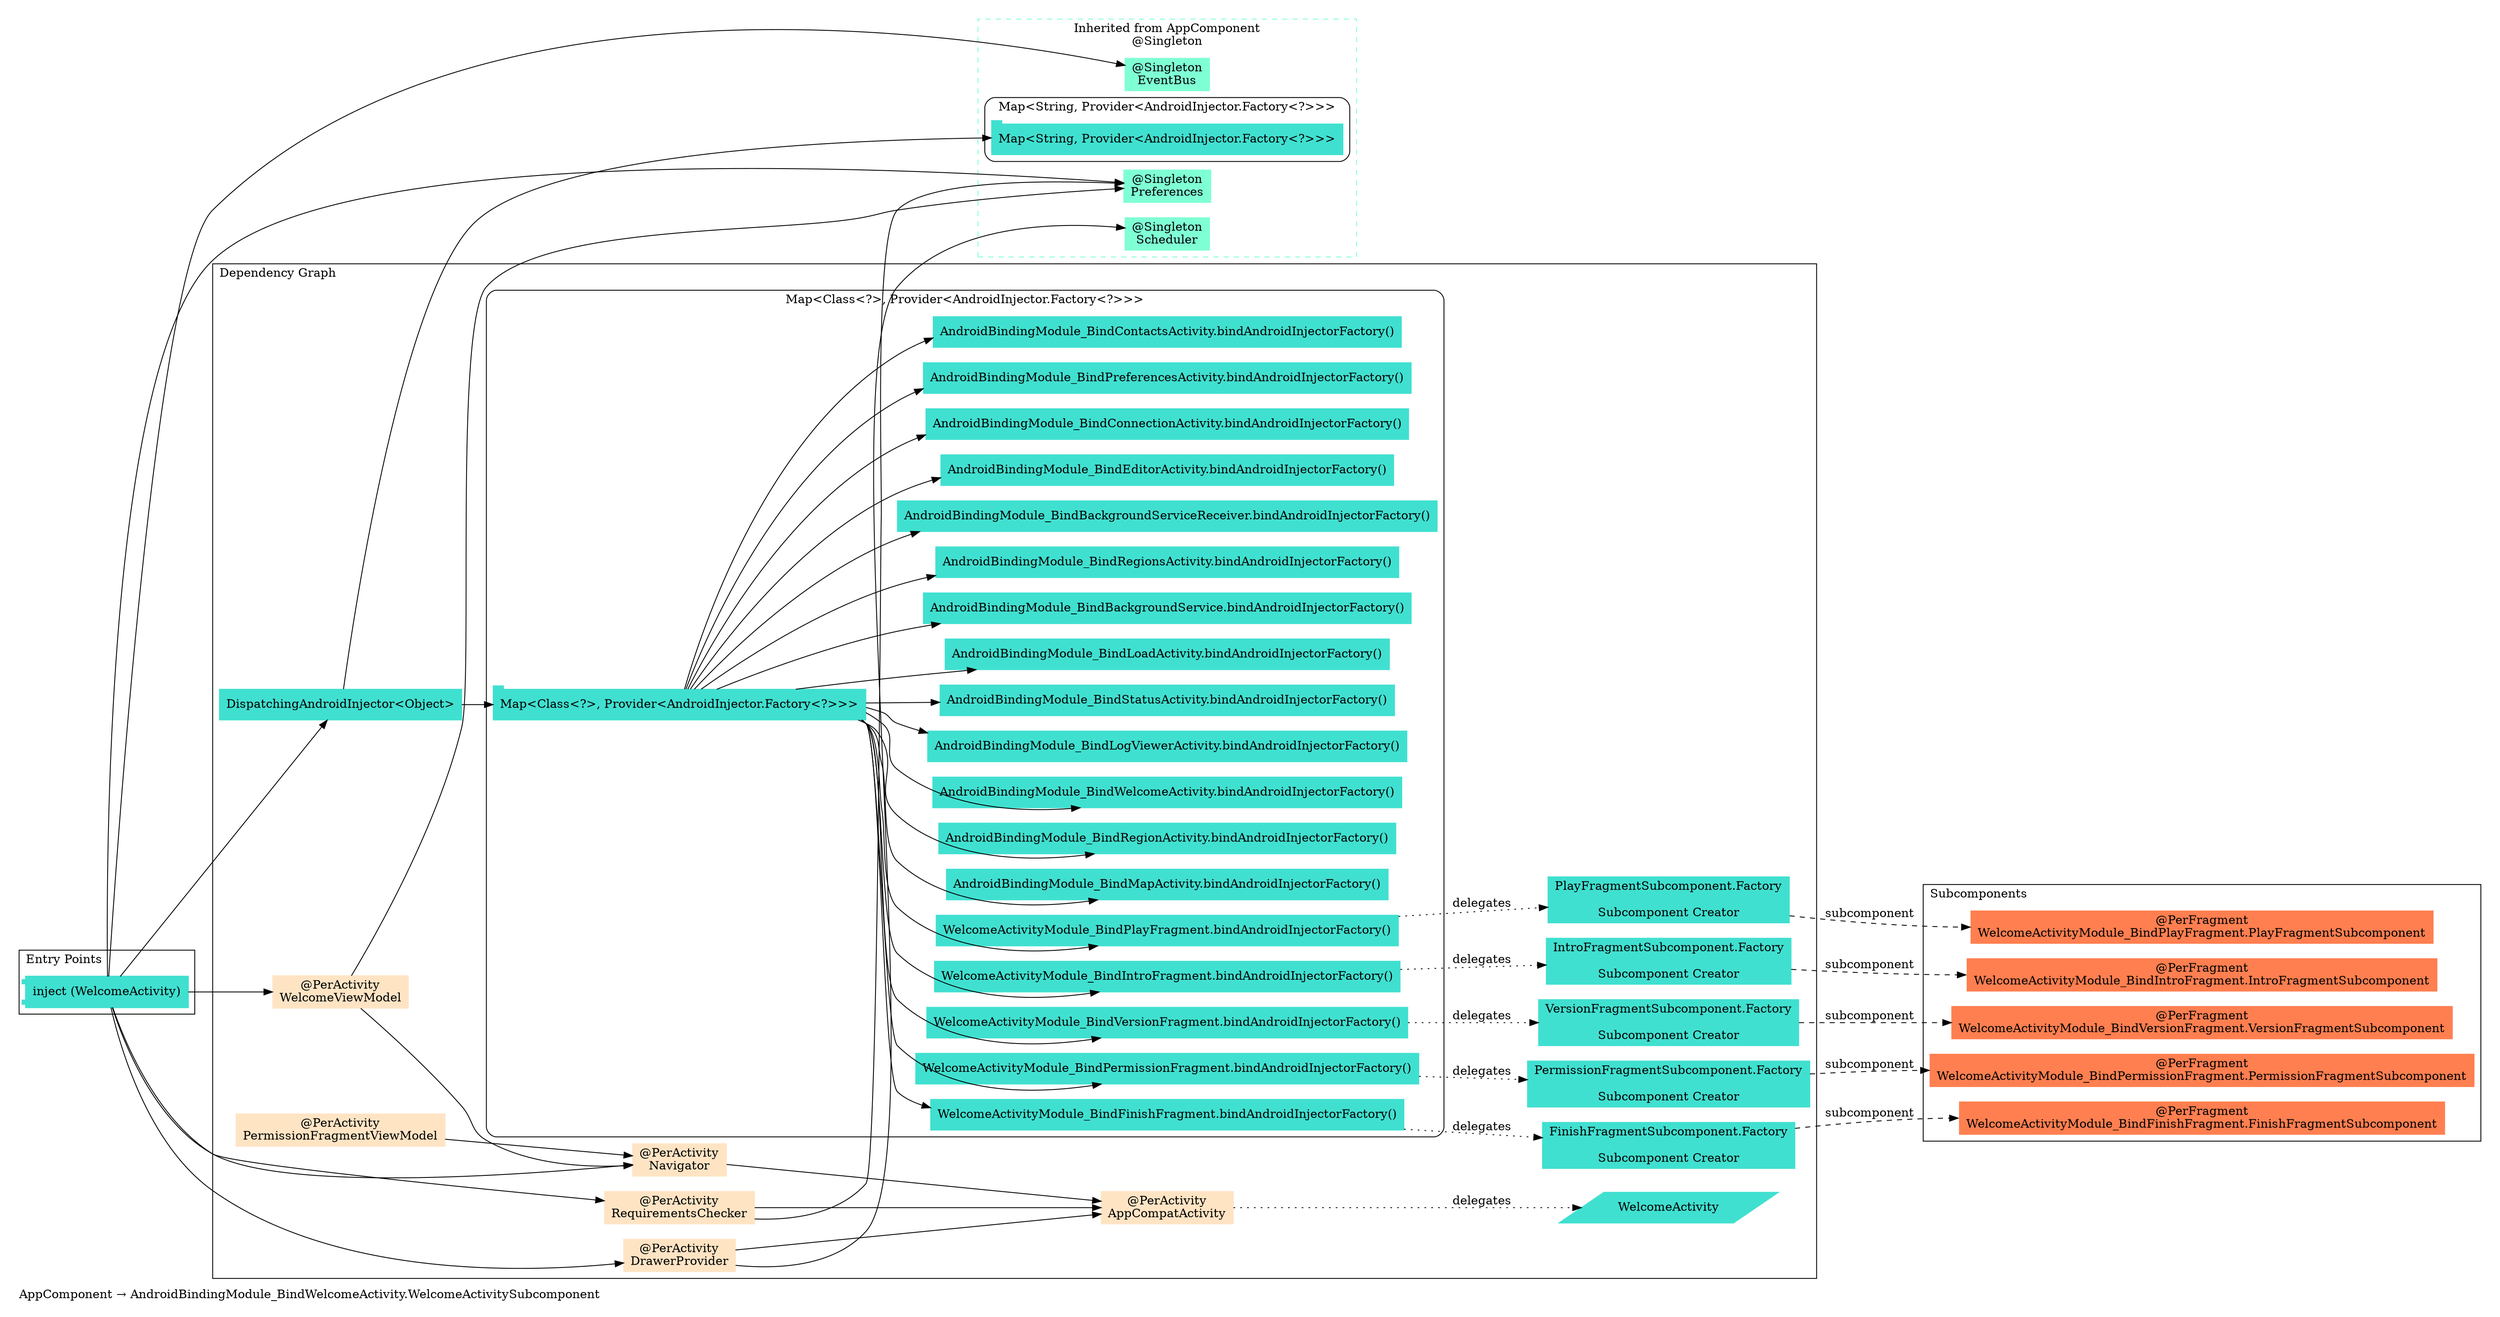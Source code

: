 digraph "org.owntracks.android.injection.components.AppComponent → org.owntracks.android.injection.modules.AndroidBindingModule_BindWelcomeActivity.WelcomeActivitySubcomponent" {
  graph [rankdir="LR", labeljust="l", label="AppComponent → AndroidBindingModule_BindWelcomeActivity.WelcomeActivitySubcomponent", pad="0.2", compound="true"]
  node [shape="rectangle", style="filled", color="turquoise"]
  subgraph "cluster_Entry Points" {
    graph [labeljust="l", label="Entry Points"]
    node [shape="component", penwidth="2"]
    "a88978c4-76c2-4268-9cc3-f82723f514ac" [label="inject (WelcomeActivity)", color="turquoise", shape="component"]
  }
  subgraph "cluster_Dependency Graph" {
    graph [labeljust="l", label="Dependency Graph"]
    "63e15552-698b-4f27-95a4-5a3dbd7d0e06" [label="DispatchingAndroidInjector<Object>", color="turquoise"]
    "457f6b84-8409-4ba9-a386-77572f6b1be1" [label="@PerActivity\nWelcomeViewModel", color="bisque"]
    "a40d8661-89e7-4b7e-977a-4b037c2a8c17" [label="@PerActivity\nDrawerProvider", color="bisque"]
    "71be3cd8-f97e-4c00-b4b0-90e9f3e8de4e" [label="@PerActivity\nNavigator", color="bisque"]
    "d6f927a3-fcb8-4346-af57-d12770b39c8a" [label="@PerActivity\nRequirementsChecker", color="bisque"]
    "388d0255-b72a-4091-8258-aabaac79b588" [label="WelcomeActivityModule_BindPlayFragment.bindAndroidInjectorFactory()", color="turquoise"]
    "c54eaecd-0f9f-4404-b7ad-682c36ffb0fa" [label="WelcomeActivityModule_BindIntroFragment.bindAndroidInjectorFactory()", color="turquoise"]
    "bd95c88f-1344-43e3-9098-211fdfb5065c" [label="WelcomeActivityModule_BindVersionFragment.bindAndroidInjectorFactory()", color="turquoise"]
    "ac76da17-f0b6-4ee6-91d4-ef899781e29f" [label="WelcomeActivityModule_BindPermissionFragment.bindAndroidInjectorFactory()", color="turquoise"]
    "e2f3f090-f8ff-4597-921a-287278d3f4ed" [label="WelcomeActivityModule_BindFinishFragment.bindAndroidInjectorFactory()", color="turquoise"]
    "d14098b9-d06d-4d52-9e34-d05cf85a1d44" [label="PlayFragmentSubcomponent.Factory\n\nSubcomponent Creator", color="turquoise"]
    "1d5b31d6-681f-4ac9-9265-00fb6b3767d2" [label="IntroFragmentSubcomponent.Factory\n\nSubcomponent Creator", color="turquoise"]
    "9b6ac3ed-ff28-4903-a80b-2659006d8717" [label="VersionFragmentSubcomponent.Factory\n\nSubcomponent Creator", color="turquoise"]
    "a576ba22-e97c-47ff-b8b1-0f0a36a2654f" [label="PermissionFragmentSubcomponent.Factory\n\nSubcomponent Creator", color="turquoise"]
    "f92622fc-205c-4b40-9204-c08de053c056" [label="FinishFragmentSubcomponent.Factory\n\nSubcomponent Creator", color="turquoise"]
    "c30ebb60-6459-4612-99cc-e6ee2aee19cc" [label="@PerActivity\nAppCompatActivity", color="bisque"]
    "6d75424a-edca-47ce-b4dc-64275f450c5b" [label="WelcomeActivity", color="turquoise", shape="parallelogram"]
    "4f1d2cf1-eb8f-4102-b998-3fa518d7a568" [label="@PerActivity\nPermissionFragmentViewModel", color="bisque"]
    subgraph "cluster_Map<Class<?>, Provider<AndroidInjector.Factory<?>>>" {
      graph [label="Map<Class<?>, Provider<AndroidInjector.Factory<?>>>", labeljust="c", style="rounded", color="black"]
      "605a093b-02d9-4979-969e-9a9cdb402fd4" [label="Map<Class<?>, Provider<AndroidInjector.Factory<?>>>", color="turquoise", shape="tab"]
      "388d0255-b72a-4091-8258-aabaac79b588" [label="WelcomeActivityModule_BindPlayFragment.bindAndroidInjectorFactory()", color="turquoise"]
      "ac76da17-f0b6-4ee6-91d4-ef899781e29f" [label="WelcomeActivityModule_BindPermissionFragment.bindAndroidInjectorFactory()", color="turquoise"]
      "e15ebfd2-9edc-4eb5-8d94-8e984bb2d6fe" [label="AndroidBindingModule_BindMapActivity.bindAndroidInjectorFactory()", color="turquoise"]
      "c34d105e-4268-4f0a-ad1b-6765d7b63791" [label="AndroidBindingModule_BindRegionActivity.bindAndroidInjectorFactory()", color="turquoise"]
      "47d765de-b307-4d6e-b8f0-7ac9c9ef0314" [label="AndroidBindingModule_BindWelcomeActivity.bindAndroidInjectorFactory()", color="turquoise"]
      "772284cf-498f-4b9d-9201-66c195173072" [label="AndroidBindingModule_BindLogViewerActivity.bindAndroidInjectorFactory()", color="turquoise"]
      "43dd185c-5619-426f-b710-24f761318450" [label="AndroidBindingModule_BindStatusActivity.bindAndroidInjectorFactory()", color="turquoise"]
      "4870c754-000f-49e1-b909-4fcaac22e3ec" [label="AndroidBindingModule_BindLoadActivity.bindAndroidInjectorFactory()", color="turquoise"]
      "ecd80278-351b-4c70-8d71-fe2d56bc76bf" [label="AndroidBindingModule_BindBackgroundService.bindAndroidInjectorFactory()", color="turquoise"]
      "fc07b013-db0b-48f0-8b8b-0a96317ffcb7" [label="AndroidBindingModule_BindRegionsActivity.bindAndroidInjectorFactory()", color="turquoise"]
      "0c5b9ff8-a55b-47db-8e21-18dc68fcd6bd" [label="AndroidBindingModule_BindBackgroundServiceReceiver.bindAndroidInjectorFactory()", color="turquoise"]
      "e666f1a9-5a46-4bcd-95ac-57aad45e2830" [label="AndroidBindingModule_BindEditorActivity.bindAndroidInjectorFactory()", color="turquoise"]
      "c54eaecd-0f9f-4404-b7ad-682c36ffb0fa" [label="WelcomeActivityModule_BindIntroFragment.bindAndroidInjectorFactory()", color="turquoise"]
      "e2f3f090-f8ff-4597-921a-287278d3f4ed" [label="WelcomeActivityModule_BindFinishFragment.bindAndroidInjectorFactory()", color="turquoise"]
      "95a9683f-00a8-452c-a4c2-16b4f24a782c" [label="AndroidBindingModule_BindConnectionActivity.bindAndroidInjectorFactory()", color="turquoise"]
      "163458d4-c4ed-4e7a-b9a3-42f81528ef7b" [label="AndroidBindingModule_BindPreferencesActivity.bindAndroidInjectorFactory()", color="turquoise"]
      "f6cb627e-93b1-4f6b-adf8-b663850e4a66" [label="AndroidBindingModule_BindContactsActivity.bindAndroidInjectorFactory()", color="turquoise"]
      "bd95c88f-1344-43e3-9098-211fdfb5065c" [label="WelcomeActivityModule_BindVersionFragment.bindAndroidInjectorFactory()", color="turquoise"]
    }
  }
  subgraph "cluster_Subcomponents" {
    graph [labeljust="l", shape="folder", label="Subcomponents"]
    "9c1d8858-639f-4475-8417-f42ba3dec4e1" [label="@PerFragment\nWelcomeActivityModule_BindPlayFragment.PlayFragmentSubcomponent", href="org.owntracks.android.ui.welcome.WelcomeActivityModule_BindPlayFragment.PlayFragmentSubcomponent.svg", color="coral"]
    "1343a0bc-4c0e-4407-b79c-22e48ffca1d3" [label="@PerFragment\nWelcomeActivityModule_BindIntroFragment.IntroFragmentSubcomponent", href="org.owntracks.android.ui.welcome.WelcomeActivityModule_BindIntroFragment.IntroFragmentSubcomponent.svg", color="coral"]
    "20a11286-7045-43f9-8678-3c37b08354ea" [label="@PerFragment\nWelcomeActivityModule_BindVersionFragment.VersionFragmentSubcomponent", href="org.owntracks.android.ui.welcome.WelcomeActivityModule_BindVersionFragment.VersionFragmentSubcomponent.svg", color="coral"]
    "69d86bb8-94c5-4346-bf8b-fa2553a36b4e" [label="@PerFragment\nWelcomeActivityModule_BindPermissionFragment.PermissionFragmentSubcomponent", href="org.owntracks.android.ui.welcome.WelcomeActivityModule_BindPermissionFragment.PermissionFragmentSubcomponent.svg", color="coral"]
    "d5ad3df8-7c62-421c-9d3d-2e8045952439" [label="@PerFragment\nWelcomeActivityModule_BindFinishFragment.FinishFragmentSubcomponent", href="org.owntracks.android.ui.welcome.WelcomeActivityModule_BindFinishFragment.FinishFragmentSubcomponent.svg", color="coral"]
  }
  subgraph "cluster_AppComponent → AndroidBindingModule_BindWelcomeActivity.WelcomeActivitySubcomponent" {
    graph [labeljust="c", label="Inherited from AndroidBindingModule_BindWelcomeActivity.WelcomeActivitySubcomponent\n@PerActivity", style="dashed", href="org.owntracks.android.injection.modules.AndroidBindingModule_BindWelcomeActivity.WelcomeActivitySubcomponent.svg", color="bisque"]
    "a40d8661-89e7-4b7e-977a-4b037c2a8c17" [label="@PerActivity\nDrawerProvider", color="bisque"]
    "d6f927a3-fcb8-4346-af57-d12770b39c8a" [label="@PerActivity\nRequirementsChecker", color="bisque"]
    "457f6b84-8409-4ba9-a386-77572f6b1be1" [label="@PerActivity\nWelcomeViewModel", color="bisque"]
    "63e15552-698b-4f27-95a4-5a3dbd7d0e06" [label="DispatchingAndroidInjector<Object>", color="turquoise"]
    "71be3cd8-f97e-4c00-b4b0-90e9f3e8de4e" [label="@PerActivity\nNavigator", color="bisque"]
    "71be3cd8-f97e-4c00-b4b0-90e9f3e8de4e" [label="@PerActivity\nNavigator", color="bisque"]
    "c30ebb60-6459-4612-99cc-e6ee2aee19cc" [label="@PerActivity\nAppCompatActivity", color="bisque"]
    "c30ebb60-6459-4612-99cc-e6ee2aee19cc" [label="@PerActivity\nAppCompatActivity", color="bisque"]
    "c30ebb60-6459-4612-99cc-e6ee2aee19cc" [label="@PerActivity\nAppCompatActivity", color="bisque"]
    "388d0255-b72a-4091-8258-aabaac79b588" [label="WelcomeActivityModule_BindPlayFragment.bindAndroidInjectorFactory()", color="turquoise"]
    "ac76da17-f0b6-4ee6-91d4-ef899781e29f" [label="WelcomeActivityModule_BindPermissionFragment.bindAndroidInjectorFactory()", color="turquoise"]
    "c54eaecd-0f9f-4404-b7ad-682c36ffb0fa" [label="WelcomeActivityModule_BindIntroFragment.bindAndroidInjectorFactory()", color="turquoise"]
    "e2f3f090-f8ff-4597-921a-287278d3f4ed" [label="WelcomeActivityModule_BindFinishFragment.bindAndroidInjectorFactory()", color="turquoise"]
    "bd95c88f-1344-43e3-9098-211fdfb5065c" [label="WelcomeActivityModule_BindVersionFragment.bindAndroidInjectorFactory()", color="turquoise"]
    "d14098b9-d06d-4d52-9e34-d05cf85a1d44" [label="PlayFragmentSubcomponent.Factory\n\nSubcomponent Creator", color="turquoise"]
    "1d5b31d6-681f-4ac9-9265-00fb6b3767d2" [label="IntroFragmentSubcomponent.Factory\n\nSubcomponent Creator", color="turquoise"]
    "9b6ac3ed-ff28-4903-a80b-2659006d8717" [label="VersionFragmentSubcomponent.Factory\n\nSubcomponent Creator", color="turquoise"]
    "a576ba22-e97c-47ff-b8b1-0f0a36a2654f" [label="PermissionFragmentSubcomponent.Factory\n\nSubcomponent Creator", color="turquoise"]
    "f92622fc-205c-4b40-9204-c08de053c056" [label="FinishFragmentSubcomponent.Factory\n\nSubcomponent Creator", color="turquoise"]
    "6d75424a-edca-47ce-b4dc-64275f450c5b" [label="WelcomeActivity", color="turquoise", shape="parallelogram"]
    "71be3cd8-f97e-4c00-b4b0-90e9f3e8de4e" [label="@PerActivity\nNavigator", color="bisque"]
    subgraph "cluster_Map<Class<?>, Provider<AndroidInjector.Factory<?>>>" {
      graph [label="Map<Class<?>, Provider<AndroidInjector.Factory<?>>>", labeljust="c", style="rounded", color="black"]
      "605a093b-02d9-4979-969e-9a9cdb402fd4" [label="Map<Class<?>, Provider<AndroidInjector.Factory<?>>>", color="turquoise", shape="tab"]
      "388d0255-b72a-4091-8258-aabaac79b588" [label="WelcomeActivityModule_BindPlayFragment.bindAndroidInjectorFactory()", color="turquoise"]
      "ac76da17-f0b6-4ee6-91d4-ef899781e29f" [label="WelcomeActivityModule_BindPermissionFragment.bindAndroidInjectorFactory()", color="turquoise"]
      "e15ebfd2-9edc-4eb5-8d94-8e984bb2d6fe" [label="AndroidBindingModule_BindMapActivity.bindAndroidInjectorFactory()", color="turquoise"]
      "c34d105e-4268-4f0a-ad1b-6765d7b63791" [label="AndroidBindingModule_BindRegionActivity.bindAndroidInjectorFactory()", color="turquoise"]
      "47d765de-b307-4d6e-b8f0-7ac9c9ef0314" [label="AndroidBindingModule_BindWelcomeActivity.bindAndroidInjectorFactory()", color="turquoise"]
      "772284cf-498f-4b9d-9201-66c195173072" [label="AndroidBindingModule_BindLogViewerActivity.bindAndroidInjectorFactory()", color="turquoise"]
      "43dd185c-5619-426f-b710-24f761318450" [label="AndroidBindingModule_BindStatusActivity.bindAndroidInjectorFactory()", color="turquoise"]
      "4870c754-000f-49e1-b909-4fcaac22e3ec" [label="AndroidBindingModule_BindLoadActivity.bindAndroidInjectorFactory()", color="turquoise"]
      "ecd80278-351b-4c70-8d71-fe2d56bc76bf" [label="AndroidBindingModule_BindBackgroundService.bindAndroidInjectorFactory()", color="turquoise"]
      "fc07b013-db0b-48f0-8b8b-0a96317ffcb7" [label="AndroidBindingModule_BindRegionsActivity.bindAndroidInjectorFactory()", color="turquoise"]
      "0c5b9ff8-a55b-47db-8e21-18dc68fcd6bd" [label="AndroidBindingModule_BindBackgroundServiceReceiver.bindAndroidInjectorFactory()", color="turquoise"]
      "e666f1a9-5a46-4bcd-95ac-57aad45e2830" [label="AndroidBindingModule_BindEditorActivity.bindAndroidInjectorFactory()", color="turquoise"]
      "c54eaecd-0f9f-4404-b7ad-682c36ffb0fa" [label="WelcomeActivityModule_BindIntroFragment.bindAndroidInjectorFactory()", color="turquoise"]
      "e2f3f090-f8ff-4597-921a-287278d3f4ed" [label="WelcomeActivityModule_BindFinishFragment.bindAndroidInjectorFactory()", color="turquoise"]
      "95a9683f-00a8-452c-a4c2-16b4f24a782c" [label="AndroidBindingModule_BindConnectionActivity.bindAndroidInjectorFactory()", color="turquoise"]
      "163458d4-c4ed-4e7a-b9a3-42f81528ef7b" [label="AndroidBindingModule_BindPreferencesActivity.bindAndroidInjectorFactory()", color="turquoise"]
      "f6cb627e-93b1-4f6b-adf8-b663850e4a66" [label="AndroidBindingModule_BindContactsActivity.bindAndroidInjectorFactory()", color="turquoise"]
      "bd95c88f-1344-43e3-9098-211fdfb5065c" [label="WelcomeActivityModule_BindVersionFragment.bindAndroidInjectorFactory()", color="turquoise"]
    }
  }
  subgraph "cluster_AppComponent" {
    graph [labeljust="c", label="Inherited from AppComponent\n@Singleton", style="dashed", href="org.owntracks.android.injection.components.AppComponent.svg", color="aquamarine"]
    "606ef058-940e-4f19-8c03-ba9b791824b3" [label="@Singleton\nEventBus", color="aquamarine"]
    "c36b6091-7cae-4b9a-9e45-53b841a56671" [label="@Singleton\nPreferences", color="aquamarine"]
    "c36b6091-7cae-4b9a-9e45-53b841a56671" [label="@Singleton\nPreferences", color="aquamarine"]
    "39cb28f0-154d-402b-bfd7-8573f71fbada" [label="@Singleton\nScheduler", color="aquamarine"]
    "c36b6091-7cae-4b9a-9e45-53b841a56671" [label="@Singleton\nPreferences", color="aquamarine"]
    "e15ebfd2-9edc-4eb5-8d94-8e984bb2d6fe" [label="AndroidBindingModule_BindMapActivity.bindAndroidInjectorFactory()", color="turquoise"]
    "c34d105e-4268-4f0a-ad1b-6765d7b63791" [label="AndroidBindingModule_BindRegionActivity.bindAndroidInjectorFactory()", color="turquoise"]
    "47d765de-b307-4d6e-b8f0-7ac9c9ef0314" [label="AndroidBindingModule_BindWelcomeActivity.bindAndroidInjectorFactory()", color="turquoise"]
    "772284cf-498f-4b9d-9201-66c195173072" [label="AndroidBindingModule_BindLogViewerActivity.bindAndroidInjectorFactory()", color="turquoise"]
    "43dd185c-5619-426f-b710-24f761318450" [label="AndroidBindingModule_BindStatusActivity.bindAndroidInjectorFactory()", color="turquoise"]
    "4870c754-000f-49e1-b909-4fcaac22e3ec" [label="AndroidBindingModule_BindLoadActivity.bindAndroidInjectorFactory()", color="turquoise"]
    "ecd80278-351b-4c70-8d71-fe2d56bc76bf" [label="AndroidBindingModule_BindBackgroundService.bindAndroidInjectorFactory()", color="turquoise"]
    "fc07b013-db0b-48f0-8b8b-0a96317ffcb7" [label="AndroidBindingModule_BindRegionsActivity.bindAndroidInjectorFactory()", color="turquoise"]
    "0c5b9ff8-a55b-47db-8e21-18dc68fcd6bd" [label="AndroidBindingModule_BindBackgroundServiceReceiver.bindAndroidInjectorFactory()", color="turquoise"]
    "e666f1a9-5a46-4bcd-95ac-57aad45e2830" [label="AndroidBindingModule_BindEditorActivity.bindAndroidInjectorFactory()", color="turquoise"]
    "95a9683f-00a8-452c-a4c2-16b4f24a782c" [label="AndroidBindingModule_BindConnectionActivity.bindAndroidInjectorFactory()", color="turquoise"]
    "163458d4-c4ed-4e7a-b9a3-42f81528ef7b" [label="AndroidBindingModule_BindPreferencesActivity.bindAndroidInjectorFactory()", color="turquoise"]
    "f6cb627e-93b1-4f6b-adf8-b663850e4a66" [label="AndroidBindingModule_BindContactsActivity.bindAndroidInjectorFactory()", color="turquoise"]
    subgraph "cluster_Map<String, Provider<AndroidInjector.Factory<?>>>" {
      graph [label="Map<String, Provider<AndroidInjector.Factory<?>>>", labeljust="c", style="rounded", color="black"]
      "685c4f5d-6ed4-4ea9-b288-7a249ad01696" [label="Map<String, Provider<AndroidInjector.Factory<?>>>", color="turquoise", shape="tab"]
    }
  }
  "a88978c4-76c2-4268-9cc3-f82723f514ac" -> "457f6b84-8409-4ba9-a386-77572f6b1be1"
  "a88978c4-76c2-4268-9cc3-f82723f514ac" -> "63e15552-698b-4f27-95a4-5a3dbd7d0e06"
  "a88978c4-76c2-4268-9cc3-f82723f514ac" -> "71be3cd8-f97e-4c00-b4b0-90e9f3e8de4e"
  "a88978c4-76c2-4268-9cc3-f82723f514ac" -> "606ef058-940e-4f19-8c03-ba9b791824b3"
  "a88978c4-76c2-4268-9cc3-f82723f514ac" -> "c36b6091-7cae-4b9a-9e45-53b841a56671"
  "a88978c4-76c2-4268-9cc3-f82723f514ac" -> "d6f927a3-fcb8-4346-af57-d12770b39c8a"
  "a88978c4-76c2-4268-9cc3-f82723f514ac" -> "a40d8661-89e7-4b7e-977a-4b037c2a8c17"
  "63e15552-698b-4f27-95a4-5a3dbd7d0e06" -> "605a093b-02d9-4979-969e-9a9cdb402fd4"
  "63e15552-698b-4f27-95a4-5a3dbd7d0e06" -> "685c4f5d-6ed4-4ea9-b288-7a249ad01696"
  "457f6b84-8409-4ba9-a386-77572f6b1be1" -> "c36b6091-7cae-4b9a-9e45-53b841a56671"
  "457f6b84-8409-4ba9-a386-77572f6b1be1" -> "71be3cd8-f97e-4c00-b4b0-90e9f3e8de4e"
  "a40d8661-89e7-4b7e-977a-4b037c2a8c17" -> "c30ebb60-6459-4612-99cc-e6ee2aee19cc"
  "a40d8661-89e7-4b7e-977a-4b037c2a8c17" -> "39cb28f0-154d-402b-bfd7-8573f71fbada"
  "4f1d2cf1-eb8f-4102-b998-3fa518d7a568" -> "71be3cd8-f97e-4c00-b4b0-90e9f3e8de4e"
  "71be3cd8-f97e-4c00-b4b0-90e9f3e8de4e" -> "c30ebb60-6459-4612-99cc-e6ee2aee19cc"
  "d6f927a3-fcb8-4346-af57-d12770b39c8a" -> "c30ebb60-6459-4612-99cc-e6ee2aee19cc"
  "d6f927a3-fcb8-4346-af57-d12770b39c8a" -> "c36b6091-7cae-4b9a-9e45-53b841a56671"
  "605a093b-02d9-4979-969e-9a9cdb402fd4" -> "95a9683f-00a8-452c-a4c2-16b4f24a782c"
  "605a093b-02d9-4979-969e-9a9cdb402fd4" -> "ecd80278-351b-4c70-8d71-fe2d56bc76bf"
  "605a093b-02d9-4979-969e-9a9cdb402fd4" -> "43dd185c-5619-426f-b710-24f761318450"
  "605a093b-02d9-4979-969e-9a9cdb402fd4" -> "e666f1a9-5a46-4bcd-95ac-57aad45e2830"
  "605a093b-02d9-4979-969e-9a9cdb402fd4" -> "c34d105e-4268-4f0a-ad1b-6765d7b63791"
  "605a093b-02d9-4979-969e-9a9cdb402fd4" -> "e15ebfd2-9edc-4eb5-8d94-8e984bb2d6fe"
  "605a093b-02d9-4979-969e-9a9cdb402fd4" -> "ac76da17-f0b6-4ee6-91d4-ef899781e29f"
  "605a093b-02d9-4979-969e-9a9cdb402fd4" -> "bd95c88f-1344-43e3-9098-211fdfb5065c"
  "605a093b-02d9-4979-969e-9a9cdb402fd4" -> "163458d4-c4ed-4e7a-b9a3-42f81528ef7b"
  "605a093b-02d9-4979-969e-9a9cdb402fd4" -> "0c5b9ff8-a55b-47db-8e21-18dc68fcd6bd"
  "605a093b-02d9-4979-969e-9a9cdb402fd4" -> "47d765de-b307-4d6e-b8f0-7ac9c9ef0314"
  "605a093b-02d9-4979-969e-9a9cdb402fd4" -> "772284cf-498f-4b9d-9201-66c195173072"
  "605a093b-02d9-4979-969e-9a9cdb402fd4" -> "f6cb627e-93b1-4f6b-adf8-b663850e4a66"
  "605a093b-02d9-4979-969e-9a9cdb402fd4" -> "fc07b013-db0b-48f0-8b8b-0a96317ffcb7"
  "605a093b-02d9-4979-969e-9a9cdb402fd4" -> "c54eaecd-0f9f-4404-b7ad-682c36ffb0fa"
  "605a093b-02d9-4979-969e-9a9cdb402fd4" -> "4870c754-000f-49e1-b909-4fcaac22e3ec"
  "605a093b-02d9-4979-969e-9a9cdb402fd4" -> "388d0255-b72a-4091-8258-aabaac79b588"
  "605a093b-02d9-4979-969e-9a9cdb402fd4" -> "e2f3f090-f8ff-4597-921a-287278d3f4ed"
  "388d0255-b72a-4091-8258-aabaac79b588" -> "d14098b9-d06d-4d52-9e34-d05cf85a1d44" [style="dotted", label="delegates"]
  "c54eaecd-0f9f-4404-b7ad-682c36ffb0fa" -> "1d5b31d6-681f-4ac9-9265-00fb6b3767d2" [style="dotted", label="delegates"]
  "bd95c88f-1344-43e3-9098-211fdfb5065c" -> "9b6ac3ed-ff28-4903-a80b-2659006d8717" [style="dotted", label="delegates"]
  "ac76da17-f0b6-4ee6-91d4-ef899781e29f" -> "a576ba22-e97c-47ff-b8b1-0f0a36a2654f" [style="dotted", label="delegates"]
  "e2f3f090-f8ff-4597-921a-287278d3f4ed" -> "f92622fc-205c-4b40-9204-c08de053c056" [style="dotted", label="delegates"]
  "d14098b9-d06d-4d52-9e34-d05cf85a1d44" -> "9c1d8858-639f-4475-8417-f42ba3dec4e1" [style="dashed", label="subcomponent", headport="w"]
  "1d5b31d6-681f-4ac9-9265-00fb6b3767d2" -> "1343a0bc-4c0e-4407-b79c-22e48ffca1d3" [style="dashed", label="subcomponent", headport="w"]
  "9b6ac3ed-ff28-4903-a80b-2659006d8717" -> "20a11286-7045-43f9-8678-3c37b08354ea" [style="dashed", label="subcomponent", headport="w"]
  "a576ba22-e97c-47ff-b8b1-0f0a36a2654f" -> "69d86bb8-94c5-4346-bf8b-fa2553a36b4e" [style="dashed", label="subcomponent", headport="w"]
  "f92622fc-205c-4b40-9204-c08de053c056" -> "d5ad3df8-7c62-421c-9d3d-2e8045952439" [style="dashed", label="subcomponent", headport="w"]
  "c30ebb60-6459-4612-99cc-e6ee2aee19cc" -> "6d75424a-edca-47ce-b4dc-64275f450c5b" [style="dotted", label="delegates"]
}
